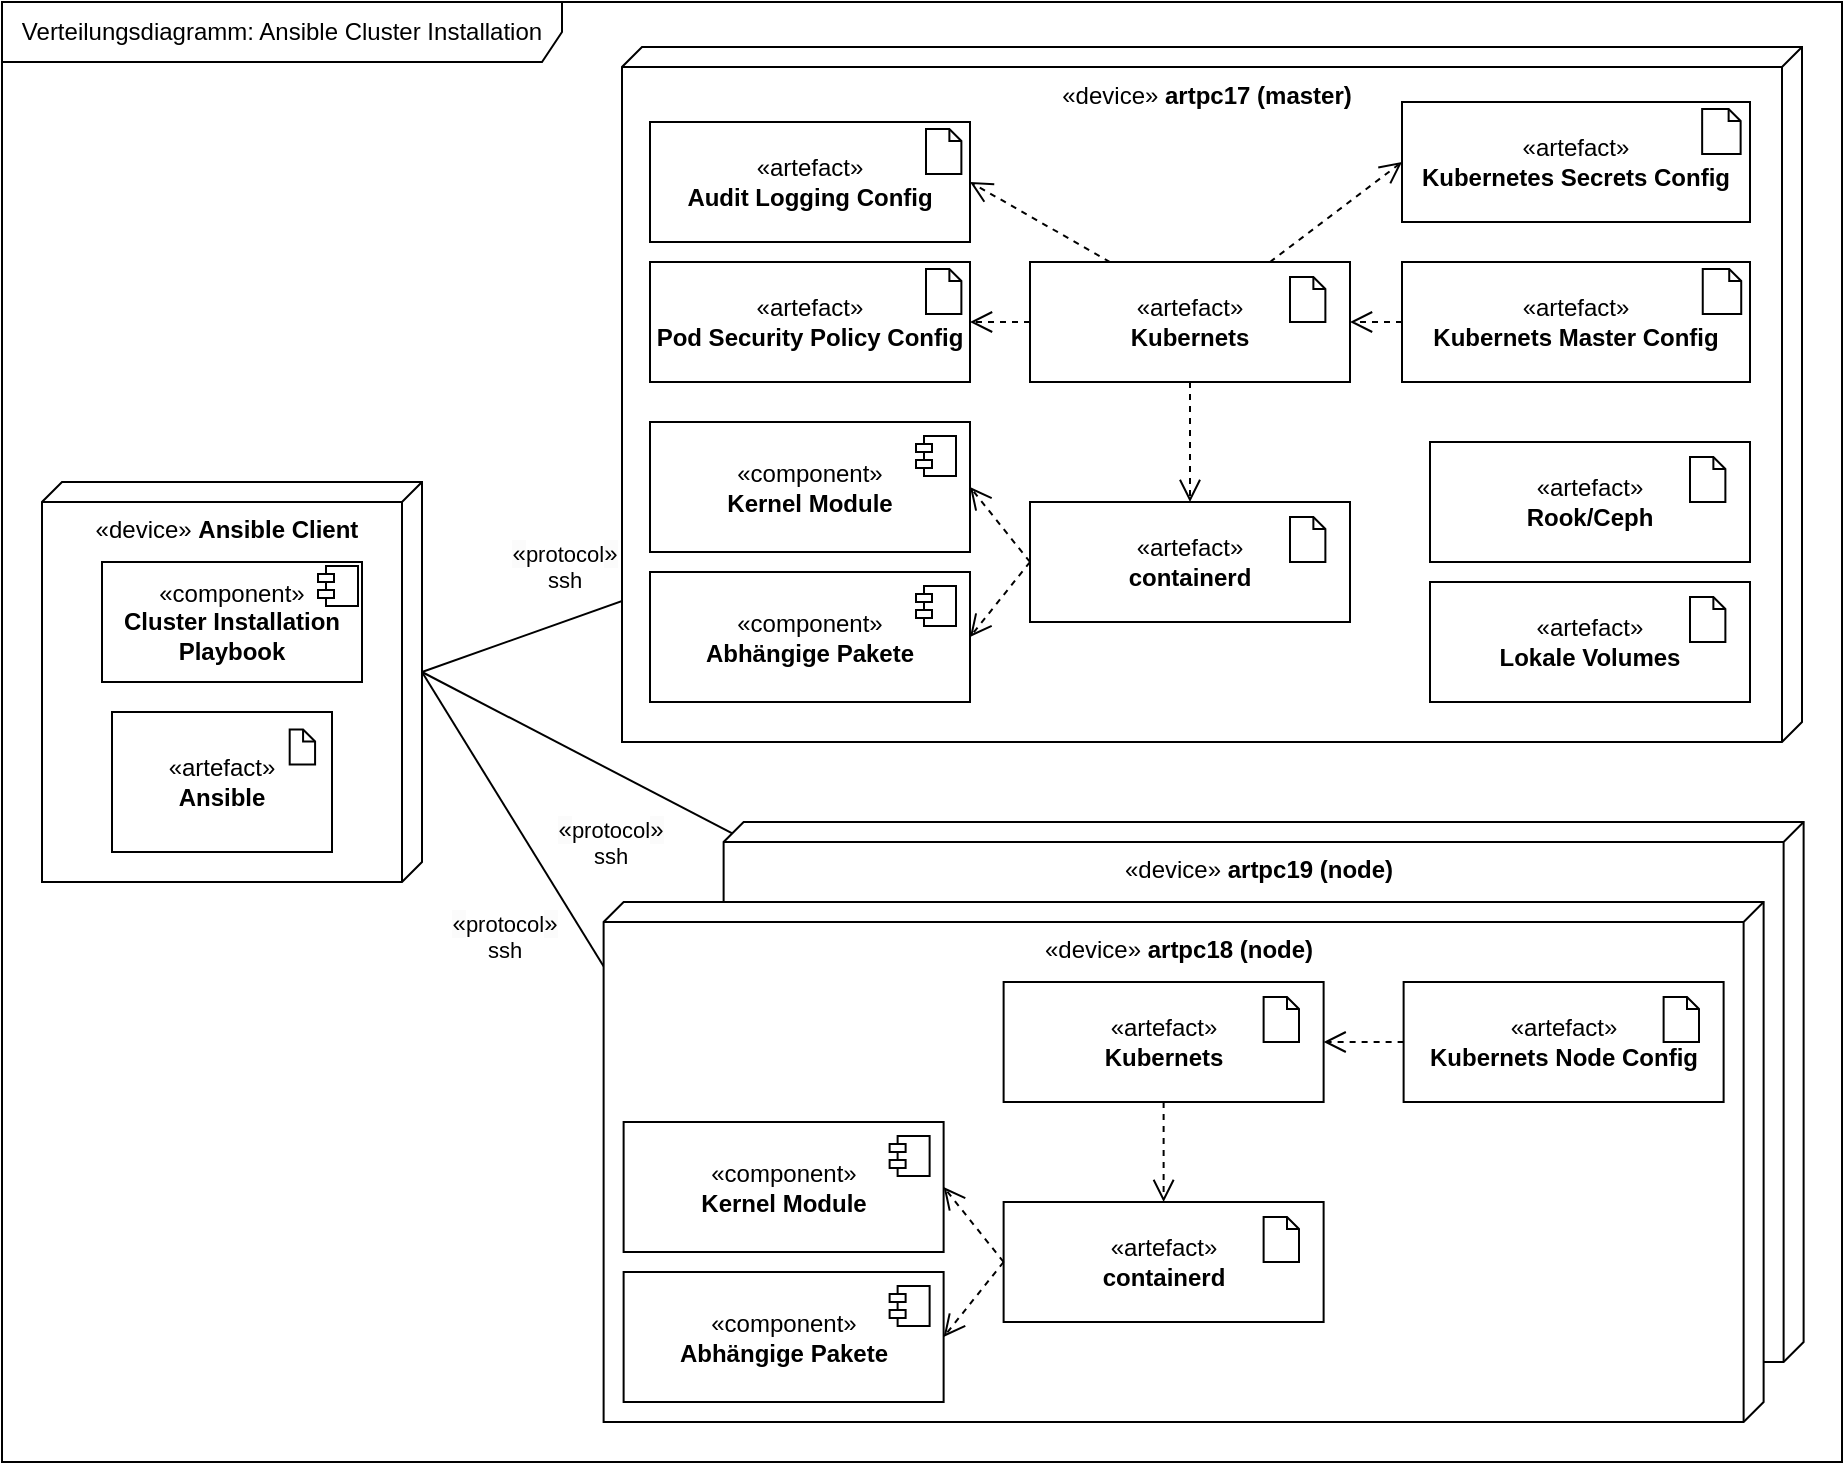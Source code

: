 <mxfile version="26.0.6">
  <diagram name="Seite-1" id="A0pkDDE6jEZHcWXAts2Y">
    <mxGraphModel dx="1224" dy="761" grid="1" gridSize="10" guides="1" tooltips="1" connect="1" arrows="1" fold="1" page="1" pageScale="1" pageWidth="827" pageHeight="1169" math="0" shadow="0">
      <root>
        <mxCell id="0" />
        <mxCell id="1" parent="0" />
        <mxCell id="9Gt_7CjTLpqSlknvuRTy-28" style="rounded=0;orthogonalLoop=1;jettySize=auto;html=1;exitX=0;exitY=0;exitDx=95;exitDy=0;exitPerimeter=0;entryX=0;entryY=0;entryDx=135;entryDy=190;entryPerimeter=0;endArrow=none;endFill=0;" parent="1" source="9Gt_7CjTLpqSlknvuRTy-60" target="9Gt_7CjTLpqSlknvuRTy-34" edge="1">
          <mxGeometry relative="1" as="geometry">
            <mxPoint x="300" y="305" as="sourcePoint" />
          </mxGeometry>
        </mxCell>
        <mxCell id="9Gt_7CjTLpqSlknvuRTy-29" value="&lt;span style=&quot;font-size: 12px; text-wrap: wrap; background-color: rgb(251, 251, 251);&quot;&gt;«&lt;/span&gt;protocol&lt;span style=&quot;font-size: 12px; text-wrap: wrap; background-color: rgb(251, 251, 251);&quot;&gt;»&lt;/span&gt;&lt;br&gt;ssh" style="edgeLabel;html=1;align=center;verticalAlign=middle;resizable=0;points=[];" parent="9Gt_7CjTLpqSlknvuRTy-28" vertex="1" connectable="0">
          <mxGeometry x="0.06" y="4" relative="1" as="geometry">
            <mxPoint x="-216" y="3" as="offset" />
          </mxGeometry>
        </mxCell>
        <mxCell id="9Gt_7CjTLpqSlknvuRTy-67" value="«device»&amp;nbsp;&lt;b&gt;artpc19 (node)&lt;/b&gt;" style="verticalAlign=top;align=center;shape=cube;size=10;direction=south;html=1;boundedLbl=1;spacingLeft=5;whiteSpace=wrap;" parent="1" vertex="1">
          <mxGeometry x="450.81" y="430" width="540" height="270" as="geometry" />
        </mxCell>
        <mxCell id="9Gt_7CjTLpqSlknvuRTy-30" value="&lt;span style=&quot;font-size: 12px; text-wrap: wrap; background-color: rgb(251, 251, 251);&quot;&gt;«&lt;/span&gt;protocol&lt;span style=&quot;font-size: 12px; text-wrap: wrap; background-color: rgb(251, 251, 251);&quot;&gt;»&lt;/span&gt;&lt;br&gt;ssh" style="rounded=0;orthogonalLoop=1;jettySize=auto;html=1;exitX=0;exitY=0;exitDx=95;exitDy=0;exitPerimeter=0;entryX=0.142;entryY=0.995;entryDx=0;entryDy=0;entryPerimeter=0;endArrow=none;endFill=0;" parent="1" source="9Gt_7CjTLpqSlknvuRTy-60" target="9Gt_7CjTLpqSlknvuRTy-34" edge="1">
          <mxGeometry x="0.362" y="35" relative="1" as="geometry">
            <mxPoint x="300" y="305" as="sourcePoint" />
            <mxPoint x="610" y="355" as="targetPoint" />
            <mxPoint as="offset" />
          </mxGeometry>
        </mxCell>
        <mxCell id="9Gt_7CjTLpqSlknvuRTy-31" style="rounded=0;orthogonalLoop=1;jettySize=auto;html=1;exitX=0;exitY=0;exitDx=95;exitDy=0;exitPerimeter=0;entryX=0;entryY=0;entryDx=135;entryDy=190;entryPerimeter=0;endArrow=none;endFill=0;" parent="1" source="9Gt_7CjTLpqSlknvuRTy-60" target="9Gt_7CjTLpqSlknvuRTy-52" edge="1">
          <mxGeometry relative="1" as="geometry">
            <mxPoint x="300" y="305" as="sourcePoint" />
            <mxPoint x="480" y="120" as="targetPoint" />
          </mxGeometry>
        </mxCell>
        <mxCell id="9Gt_7CjTLpqSlknvuRTy-32" value="&lt;span style=&quot;font-size: 12px; text-wrap: wrap; background-color: rgb(251, 251, 251);&quot;&gt;«&lt;/span&gt;protocol&lt;span style=&quot;font-size: 12px; text-wrap: wrap; background-color: rgb(251, 251, 251);&quot;&gt;»&lt;/span&gt;&lt;br&gt;ssh" style="edgeLabel;html=1;align=center;verticalAlign=middle;resizable=0;points=[];" parent="9Gt_7CjTLpqSlknvuRTy-31" vertex="1" connectable="0">
          <mxGeometry x="0.134" relative="1" as="geometry">
            <mxPoint x="-213" y="47" as="offset" />
          </mxGeometry>
        </mxCell>
        <mxCell id="9Gt_7CjTLpqSlknvuRTy-60" value="«device»&amp;nbsp;&lt;b&gt;Ansible Client&lt;/b&gt;" style="verticalAlign=top;align=center;shape=cube;size=10;direction=south;html=1;boundedLbl=1;spacingLeft=5;whiteSpace=wrap;" parent="1" vertex="1">
          <mxGeometry x="110" y="260" width="190" height="200" as="geometry" />
        </mxCell>
        <mxCell id="9Gt_7CjTLpqSlknvuRTy-61" value="«component»&lt;br&gt;&lt;b&gt;Cluster Installation Playbook&lt;/b&gt;" style="html=1;dropTarget=0;whiteSpace=wrap;" parent="1" vertex="1">
          <mxGeometry x="140" y="300" width="130" height="60" as="geometry" />
        </mxCell>
        <mxCell id="9Gt_7CjTLpqSlknvuRTy-62" value="" style="shape=module;jettyWidth=8;jettyHeight=4;" parent="9Gt_7CjTLpqSlknvuRTy-61" vertex="1">
          <mxGeometry x="1" width="20" height="20" relative="1" as="geometry">
            <mxPoint x="-22" y="2" as="offset" />
          </mxGeometry>
        </mxCell>
        <mxCell id="9Gt_7CjTLpqSlknvuRTy-63" value="" style="group" parent="1" vertex="1" connectable="0">
          <mxGeometry x="145" y="375" width="110" height="70" as="geometry" />
        </mxCell>
        <mxCell id="9Gt_7CjTLpqSlknvuRTy-64" value="«artefact»&lt;br&gt;&lt;b&gt;Ansible&lt;/b&gt;" style="html=1;dropTarget=0;whiteSpace=wrap;" parent="9Gt_7CjTLpqSlknvuRTy-63" vertex="1">
          <mxGeometry width="110" height="70" as="geometry" />
        </mxCell>
        <mxCell id="9Gt_7CjTLpqSlknvuRTy-65" value="" style="shape=note2;boundedLbl=1;whiteSpace=wrap;html=1;size=6;verticalAlign=top;align=left;spacingLeft=5;" parent="9Gt_7CjTLpqSlknvuRTy-63" vertex="1">
          <mxGeometry x="88.846" y="8.75" width="12.692" height="17.5" as="geometry" />
        </mxCell>
        <mxCell id="9Gt_7CjTLpqSlknvuRTy-66" value="Verteilungsdiagramm: Ansible Cluster Installation" style="shape=umlFrame;whiteSpace=wrap;html=1;pointerEvents=0;width=280;height=30;" parent="1" vertex="1">
          <mxGeometry x="90" y="20" width="920" height="730" as="geometry" />
        </mxCell>
        <mxCell id="9Gt_7CjTLpqSlknvuRTy-34" value="«device»&amp;nbsp;&lt;b&gt;artpc18 (node)&lt;/b&gt;" style="verticalAlign=top;align=center;shape=cube;size=10;direction=south;html=1;boundedLbl=1;spacingLeft=5;whiteSpace=wrap;" parent="1" vertex="1">
          <mxGeometry x="390.81" y="470" width="580" height="260" as="geometry" />
        </mxCell>
        <mxCell id="9Gt_7CjTLpqSlknvuRTy-35" value="«component»&lt;br&gt;&lt;b&gt;Abhängige Pakete&lt;/b&gt;" style="html=1;dropTarget=0;whiteSpace=wrap;" parent="1" vertex="1">
          <mxGeometry x="400.81" y="655" width="160" height="65" as="geometry" />
        </mxCell>
        <mxCell id="9Gt_7CjTLpqSlknvuRTy-36" value="" style="shape=module;jettyWidth=8;jettyHeight=4;" parent="9Gt_7CjTLpqSlknvuRTy-35" vertex="1">
          <mxGeometry x="1" width="20" height="20" relative="1" as="geometry">
            <mxPoint x="-27" y="7" as="offset" />
          </mxGeometry>
        </mxCell>
        <mxCell id="9Gt_7CjTLpqSlknvuRTy-37" value="«component»&lt;br&gt;&lt;b&gt;Kernel Module&lt;/b&gt;" style="html=1;dropTarget=0;whiteSpace=wrap;" parent="1" vertex="1">
          <mxGeometry x="400.81" y="580" width="160" height="65" as="geometry" />
        </mxCell>
        <mxCell id="9Gt_7CjTLpqSlknvuRTy-38" value="" style="shape=module;jettyWidth=8;jettyHeight=4;" parent="9Gt_7CjTLpqSlknvuRTy-37" vertex="1">
          <mxGeometry x="1" width="20" height="20" relative="1" as="geometry">
            <mxPoint x="-27" y="7" as="offset" />
          </mxGeometry>
        </mxCell>
        <mxCell id="9Gt_7CjTLpqSlknvuRTy-39" value="" style="group" parent="1" vertex="1" connectable="0">
          <mxGeometry x="590.81" y="620" width="160" height="60" as="geometry" />
        </mxCell>
        <mxCell id="9Gt_7CjTLpqSlknvuRTy-40" value="«artefact»&lt;br&gt;&lt;b&gt;containerd&lt;/b&gt;" style="html=1;dropTarget=0;whiteSpace=wrap;" parent="9Gt_7CjTLpqSlknvuRTy-39" vertex="1">
          <mxGeometry width="160" height="60" as="geometry" />
        </mxCell>
        <mxCell id="9Gt_7CjTLpqSlknvuRTy-41" value="" style="shape=note2;boundedLbl=1;whiteSpace=wrap;html=1;size=6;verticalAlign=top;align=left;spacingLeft=5;" parent="9Gt_7CjTLpqSlknvuRTy-39" vertex="1">
          <mxGeometry x="130" y="7.5" width="17.69" height="22.5" as="geometry" />
        </mxCell>
        <mxCell id="9Gt_7CjTLpqSlknvuRTy-52" value="«device»&amp;nbsp;&lt;b&gt;artpc17 (master)&lt;/b&gt;" style="verticalAlign=top;align=center;shape=cube;size=10;direction=south;html=1;boundedLbl=1;spacingLeft=5;whiteSpace=wrap;" parent="1" vertex="1">
          <mxGeometry x="400" y="42.5" width="590" height="347.5" as="geometry" />
        </mxCell>
        <mxCell id="9Gt_7CjTLpqSlknvuRTy-69" value="" style="group" parent="1" vertex="1" connectable="0">
          <mxGeometry x="590.81" y="510" width="160" height="60" as="geometry" />
        </mxCell>
        <mxCell id="9Gt_7CjTLpqSlknvuRTy-70" value="«artefact»&lt;br&gt;&lt;b&gt;Kubernets&lt;/b&gt;" style="html=1;dropTarget=0;whiteSpace=wrap;" parent="9Gt_7CjTLpqSlknvuRTy-69" vertex="1">
          <mxGeometry width="160" height="60" as="geometry" />
        </mxCell>
        <mxCell id="9Gt_7CjTLpqSlknvuRTy-71" value="" style="shape=note2;boundedLbl=1;whiteSpace=wrap;html=1;size=6;verticalAlign=top;align=left;spacingLeft=5;" parent="9Gt_7CjTLpqSlknvuRTy-69" vertex="1">
          <mxGeometry x="130" y="7.5" width="17.69" height="22.5" as="geometry" />
        </mxCell>
        <mxCell id="9Gt_7CjTLpqSlknvuRTy-72" value="" style="group" parent="1" vertex="1" connectable="0">
          <mxGeometry x="790.81" y="510" width="160" height="60" as="geometry" />
        </mxCell>
        <mxCell id="9Gt_7CjTLpqSlknvuRTy-73" value="«artefact»&lt;br&gt;&lt;b&gt;Kubernets Node Config&lt;/b&gt;" style="html=1;dropTarget=0;whiteSpace=wrap;" parent="9Gt_7CjTLpqSlknvuRTy-72" vertex="1">
          <mxGeometry width="160" height="60" as="geometry" />
        </mxCell>
        <mxCell id="9Gt_7CjTLpqSlknvuRTy-74" value="" style="shape=note2;boundedLbl=1;whiteSpace=wrap;html=1;size=6;verticalAlign=top;align=left;spacingLeft=5;" parent="9Gt_7CjTLpqSlknvuRTy-72" vertex="1">
          <mxGeometry x="130" y="7.5" width="17.69" height="22.5" as="geometry" />
        </mxCell>
        <mxCell id="9Gt_7CjTLpqSlknvuRTy-81" style="rounded=0;orthogonalLoop=1;jettySize=auto;html=1;exitX=0;exitY=0.5;exitDx=0;exitDy=0;entryX=1;entryY=0.5;entryDx=0;entryDy=0;dashed=1;endArrow=open;endFill=0;endSize=9;" parent="1" source="9Gt_7CjTLpqSlknvuRTy-73" target="9Gt_7CjTLpqSlknvuRTy-70" edge="1">
          <mxGeometry relative="1" as="geometry">
            <Array as="points">
              <mxPoint x="770.81" y="540" />
            </Array>
          </mxGeometry>
        </mxCell>
        <mxCell id="9Gt_7CjTLpqSlknvuRTy-82" style="rounded=0;orthogonalLoop=1;jettySize=auto;html=1;exitX=0;exitY=0.5;exitDx=0;exitDy=0;entryX=1;entryY=0.5;entryDx=0;entryDy=0;dashed=1;endArrow=open;endFill=0;endSize=9;" parent="1" source="9Gt_7CjTLpqSlknvuRTy-40" target="9Gt_7CjTLpqSlknvuRTy-37" edge="1">
          <mxGeometry relative="1" as="geometry">
            <mxPoint x="800.81" y="550" as="sourcePoint" />
            <mxPoint x="760.81" y="550" as="targetPoint" />
            <Array as="points" />
          </mxGeometry>
        </mxCell>
        <mxCell id="9Gt_7CjTLpqSlknvuRTy-83" style="rounded=0;orthogonalLoop=1;jettySize=auto;html=1;exitX=0;exitY=0.5;exitDx=0;exitDy=0;entryX=1;entryY=0.5;entryDx=0;entryDy=0;dashed=1;endArrow=open;endFill=0;endSize=9;" parent="1" source="9Gt_7CjTLpqSlknvuRTy-40" target="9Gt_7CjTLpqSlknvuRTy-35" edge="1">
          <mxGeometry relative="1" as="geometry">
            <mxPoint x="600.81" y="660" as="sourcePoint" />
            <mxPoint x="570.81" y="623" as="targetPoint" />
            <Array as="points" />
          </mxGeometry>
        </mxCell>
        <mxCell id="9Gt_7CjTLpqSlknvuRTy-84" style="rounded=0;orthogonalLoop=1;jettySize=auto;html=1;exitX=0.5;exitY=1;exitDx=0;exitDy=0;entryX=0.5;entryY=0;entryDx=0;entryDy=0;dashed=1;endArrow=open;endFill=0;endSize=9;" parent="1" source="9Gt_7CjTLpqSlknvuRTy-70" target="9Gt_7CjTLpqSlknvuRTy-40" edge="1">
          <mxGeometry relative="1" as="geometry">
            <mxPoint x="610.81" y="670" as="sourcePoint" />
            <mxPoint x="580.81" y="633" as="targetPoint" />
            <Array as="points" />
          </mxGeometry>
        </mxCell>
        <mxCell id="9Gt_7CjTLpqSlknvuRTy-108" value="«component»&lt;br&gt;&lt;b&gt;Abhängige Pakete&lt;/b&gt;" style="html=1;dropTarget=0;whiteSpace=wrap;" parent="1" vertex="1">
          <mxGeometry x="414" y="305" width="160" height="65" as="geometry" />
        </mxCell>
        <mxCell id="9Gt_7CjTLpqSlknvuRTy-109" value="" style="shape=module;jettyWidth=8;jettyHeight=4;" parent="9Gt_7CjTLpqSlknvuRTy-108" vertex="1">
          <mxGeometry x="1" width="20" height="20" relative="1" as="geometry">
            <mxPoint x="-27" y="7" as="offset" />
          </mxGeometry>
        </mxCell>
        <mxCell id="9Gt_7CjTLpqSlknvuRTy-110" value="«component»&lt;br&gt;&lt;b&gt;Kernel Module&lt;/b&gt;" style="html=1;dropTarget=0;whiteSpace=wrap;" parent="1" vertex="1">
          <mxGeometry x="414" y="230" width="160" height="65" as="geometry" />
        </mxCell>
        <mxCell id="9Gt_7CjTLpqSlknvuRTy-111" value="" style="shape=module;jettyWidth=8;jettyHeight=4;" parent="9Gt_7CjTLpqSlknvuRTy-110" vertex="1">
          <mxGeometry x="1" width="20" height="20" relative="1" as="geometry">
            <mxPoint x="-27" y="7" as="offset" />
          </mxGeometry>
        </mxCell>
        <mxCell id="9Gt_7CjTLpqSlknvuRTy-112" value="" style="group" parent="1" vertex="1" connectable="0">
          <mxGeometry x="604" y="270" width="160" height="60" as="geometry" />
        </mxCell>
        <mxCell id="9Gt_7CjTLpqSlknvuRTy-113" value="«artefact»&lt;br&gt;&lt;b&gt;containerd&lt;/b&gt;" style="html=1;dropTarget=0;whiteSpace=wrap;" parent="9Gt_7CjTLpqSlknvuRTy-112" vertex="1">
          <mxGeometry width="160" height="60" as="geometry" />
        </mxCell>
        <mxCell id="9Gt_7CjTLpqSlknvuRTy-114" value="" style="shape=note2;boundedLbl=1;whiteSpace=wrap;html=1;size=6;verticalAlign=top;align=left;spacingLeft=5;" parent="9Gt_7CjTLpqSlknvuRTy-112" vertex="1">
          <mxGeometry x="130" y="7.5" width="17.69" height="22.5" as="geometry" />
        </mxCell>
        <mxCell id="9Gt_7CjTLpqSlknvuRTy-115" value="" style="group" parent="1" vertex="1" connectable="0">
          <mxGeometry x="604" y="150" width="160" height="60" as="geometry" />
        </mxCell>
        <mxCell id="9Gt_7CjTLpqSlknvuRTy-116" value="«artefact»&lt;br&gt;&lt;b&gt;Kubernets&lt;/b&gt;" style="html=1;dropTarget=0;whiteSpace=wrap;" parent="9Gt_7CjTLpqSlknvuRTy-115" vertex="1">
          <mxGeometry width="160" height="60" as="geometry" />
        </mxCell>
        <mxCell id="9Gt_7CjTLpqSlknvuRTy-117" value="" style="shape=note2;boundedLbl=1;whiteSpace=wrap;html=1;size=6;verticalAlign=top;align=left;spacingLeft=5;" parent="9Gt_7CjTLpqSlknvuRTy-115" vertex="1">
          <mxGeometry x="130" y="7.5" width="17.69" height="22.5" as="geometry" />
        </mxCell>
        <mxCell id="9Gt_7CjTLpqSlknvuRTy-118" value="" style="group" parent="1" vertex="1" connectable="0">
          <mxGeometry x="790" y="150" width="174" height="60" as="geometry" />
        </mxCell>
        <mxCell id="9Gt_7CjTLpqSlknvuRTy-119" value="«artefact»&lt;br&gt;&lt;b&gt;Kubernets Master Config&lt;/b&gt;" style="html=1;dropTarget=0;whiteSpace=wrap;" parent="9Gt_7CjTLpqSlknvuRTy-118" vertex="1">
          <mxGeometry width="174" height="60" as="geometry" />
        </mxCell>
        <mxCell id="9Gt_7CjTLpqSlknvuRTy-120" value="" style="shape=note2;boundedLbl=1;whiteSpace=wrap;html=1;size=6;verticalAlign=top;align=left;spacingLeft=5;" parent="9Gt_7CjTLpqSlknvuRTy-118" vertex="1">
          <mxGeometry x="150.375" y="3.5" width="19.238" height="22.5" as="geometry" />
        </mxCell>
        <mxCell id="9Gt_7CjTLpqSlknvuRTy-121" value="" style="group" parent="1" vertex="1" connectable="0">
          <mxGeometry x="804" y="240" width="160" height="60" as="geometry" />
        </mxCell>
        <mxCell id="9Gt_7CjTLpqSlknvuRTy-122" value="«artefact»&lt;br&gt;&lt;b&gt;Rook/Ceph&lt;/b&gt;" style="html=1;dropTarget=0;whiteSpace=wrap;" parent="9Gt_7CjTLpqSlknvuRTy-121" vertex="1">
          <mxGeometry width="160" height="60" as="geometry" />
        </mxCell>
        <mxCell id="9Gt_7CjTLpqSlknvuRTy-123" value="" style="shape=note2;boundedLbl=1;whiteSpace=wrap;html=1;size=6;verticalAlign=top;align=left;spacingLeft=5;" parent="9Gt_7CjTLpqSlknvuRTy-121" vertex="1">
          <mxGeometry x="130" y="7.5" width="17.69" height="22.5" as="geometry" />
        </mxCell>
        <mxCell id="9Gt_7CjTLpqSlknvuRTy-124" value="" style="group" parent="1" vertex="1" connectable="0">
          <mxGeometry x="804" y="310" width="160" height="60" as="geometry" />
        </mxCell>
        <mxCell id="9Gt_7CjTLpqSlknvuRTy-125" value="«artefact»&lt;br&gt;&lt;b&gt;Lokale Volumes&lt;/b&gt;" style="html=1;dropTarget=0;whiteSpace=wrap;" parent="9Gt_7CjTLpqSlknvuRTy-124" vertex="1">
          <mxGeometry width="160" height="60" as="geometry" />
        </mxCell>
        <mxCell id="9Gt_7CjTLpqSlknvuRTy-126" value="" style="shape=note2;boundedLbl=1;whiteSpace=wrap;html=1;size=6;verticalAlign=top;align=left;spacingLeft=5;" parent="9Gt_7CjTLpqSlknvuRTy-124" vertex="1">
          <mxGeometry x="130" y="7.5" width="17.69" height="22.5" as="geometry" />
        </mxCell>
        <mxCell id="9Gt_7CjTLpqSlknvuRTy-127" style="rounded=0;orthogonalLoop=1;jettySize=auto;html=1;exitX=0;exitY=0.5;exitDx=0;exitDy=0;entryX=1;entryY=0.5;entryDx=0;entryDy=0;dashed=1;endArrow=open;endFill=0;endSize=9;" parent="1" source="9Gt_7CjTLpqSlknvuRTy-119" target="9Gt_7CjTLpqSlknvuRTy-116" edge="1">
          <mxGeometry relative="1" as="geometry">
            <Array as="points" />
          </mxGeometry>
        </mxCell>
        <mxCell id="9Gt_7CjTLpqSlknvuRTy-128" style="rounded=0;orthogonalLoop=1;jettySize=auto;html=1;exitX=0;exitY=0.5;exitDx=0;exitDy=0;entryX=1;entryY=0.5;entryDx=0;entryDy=0;dashed=1;endArrow=open;endFill=0;endSize=9;" parent="1" source="9Gt_7CjTLpqSlknvuRTy-113" target="9Gt_7CjTLpqSlknvuRTy-110" edge="1">
          <mxGeometry relative="1" as="geometry">
            <mxPoint x="814" y="200" as="sourcePoint" />
            <mxPoint x="774" y="200" as="targetPoint" />
            <Array as="points" />
          </mxGeometry>
        </mxCell>
        <mxCell id="9Gt_7CjTLpqSlknvuRTy-129" style="rounded=0;orthogonalLoop=1;jettySize=auto;html=1;exitX=0;exitY=0.5;exitDx=0;exitDy=0;entryX=1;entryY=0.5;entryDx=0;entryDy=0;dashed=1;endArrow=open;endFill=0;endSize=9;" parent="1" source="9Gt_7CjTLpqSlknvuRTy-113" target="9Gt_7CjTLpqSlknvuRTy-108" edge="1">
          <mxGeometry relative="1" as="geometry">
            <mxPoint x="614" y="310" as="sourcePoint" />
            <mxPoint x="584" y="273" as="targetPoint" />
            <Array as="points" />
          </mxGeometry>
        </mxCell>
        <mxCell id="9Gt_7CjTLpqSlknvuRTy-130" style="rounded=0;orthogonalLoop=1;jettySize=auto;html=1;exitX=0.5;exitY=1;exitDx=0;exitDy=0;entryX=0.5;entryY=0;entryDx=0;entryDy=0;dashed=1;endArrow=open;endFill=0;endSize=9;" parent="1" source="9Gt_7CjTLpqSlknvuRTy-116" target="9Gt_7CjTLpqSlknvuRTy-113" edge="1">
          <mxGeometry relative="1" as="geometry">
            <mxPoint x="624" y="253" as="sourcePoint" />
            <mxPoint x="594" y="216" as="targetPoint" />
            <Array as="points" />
          </mxGeometry>
        </mxCell>
        <mxCell id="9Gt_7CjTLpqSlknvuRTy-133" value="" style="group" parent="1" vertex="1" connectable="0">
          <mxGeometry x="414" y="80" width="160" height="60" as="geometry" />
        </mxCell>
        <mxCell id="9Gt_7CjTLpqSlknvuRTy-134" value="«artefact»&lt;br&gt;&lt;b&gt;Audit Logging Config&lt;/b&gt;" style="html=1;dropTarget=0;whiteSpace=wrap;" parent="9Gt_7CjTLpqSlknvuRTy-133" vertex="1">
          <mxGeometry width="160" height="60" as="geometry" />
        </mxCell>
        <mxCell id="9Gt_7CjTLpqSlknvuRTy-135" value="" style="shape=note2;boundedLbl=1;whiteSpace=wrap;html=1;size=6;verticalAlign=top;align=left;spacingLeft=5;" parent="9Gt_7CjTLpqSlknvuRTy-133" vertex="1">
          <mxGeometry x="138" y="3.5" width="17.69" height="22.5" as="geometry" />
        </mxCell>
        <mxCell id="9Gt_7CjTLpqSlknvuRTy-136" value="" style="group" parent="1" vertex="1" connectable="0">
          <mxGeometry x="414" y="150" width="160" height="60" as="geometry" />
        </mxCell>
        <mxCell id="9Gt_7CjTLpqSlknvuRTy-137" value="«artefact»&lt;br&gt;&lt;b&gt;Pod Security Policy Config&lt;/b&gt;" style="html=1;dropTarget=0;whiteSpace=wrap;" parent="9Gt_7CjTLpqSlknvuRTy-136" vertex="1">
          <mxGeometry width="160" height="60" as="geometry" />
        </mxCell>
        <mxCell id="9Gt_7CjTLpqSlknvuRTy-138" value="" style="shape=note2;boundedLbl=1;whiteSpace=wrap;html=1;size=6;verticalAlign=top;align=left;spacingLeft=5;" parent="9Gt_7CjTLpqSlknvuRTy-136" vertex="1">
          <mxGeometry x="138" y="3.5" width="17.69" height="22.5" as="geometry" />
        </mxCell>
        <mxCell id="9Gt_7CjTLpqSlknvuRTy-139" value="" style="group" parent="1" vertex="1" connectable="0">
          <mxGeometry x="790" y="70" width="174" height="60" as="geometry" />
        </mxCell>
        <mxCell id="9Gt_7CjTLpqSlknvuRTy-140" value="«artefact»&lt;br&gt;&lt;b&gt;Kubernetes Secrets Config&lt;/b&gt;" style="html=1;dropTarget=0;whiteSpace=wrap;" parent="9Gt_7CjTLpqSlknvuRTy-139" vertex="1">
          <mxGeometry width="174" height="60" as="geometry" />
        </mxCell>
        <mxCell id="9Gt_7CjTLpqSlknvuRTy-141" value="" style="shape=note2;boundedLbl=1;whiteSpace=wrap;html=1;size=6;verticalAlign=top;align=left;spacingLeft=5;" parent="9Gt_7CjTLpqSlknvuRTy-139" vertex="1">
          <mxGeometry x="150.075" y="3.5" width="19.238" height="22.5" as="geometry" />
        </mxCell>
        <mxCell id="9Gt_7CjTLpqSlknvuRTy-142" style="rounded=0;orthogonalLoop=1;jettySize=auto;html=1;exitX=0.75;exitY=0;exitDx=0;exitDy=0;entryX=0;entryY=0.5;entryDx=0;entryDy=0;dashed=1;endArrow=open;endFill=0;endSize=9;" parent="1" source="9Gt_7CjTLpqSlknvuRTy-116" target="9Gt_7CjTLpqSlknvuRTy-140" edge="1">
          <mxGeometry relative="1" as="geometry">
            <Array as="points" />
            <mxPoint x="814" y="190" as="sourcePoint" />
            <mxPoint x="774" y="190" as="targetPoint" />
          </mxGeometry>
        </mxCell>
        <mxCell id="9Gt_7CjTLpqSlknvuRTy-143" style="rounded=0;orthogonalLoop=1;jettySize=auto;html=1;exitX=0.25;exitY=0;exitDx=0;exitDy=0;entryX=1;entryY=0.5;entryDx=0;entryDy=0;dashed=1;endArrow=open;endFill=0;endSize=9;" parent="1" source="9Gt_7CjTLpqSlknvuRTy-116" target="9Gt_7CjTLpqSlknvuRTy-134" edge="1">
          <mxGeometry relative="1" as="geometry">
            <Array as="points" />
            <mxPoint x="734" y="160" as="sourcePoint" />
            <mxPoint x="810" y="110" as="targetPoint" />
          </mxGeometry>
        </mxCell>
        <mxCell id="9Gt_7CjTLpqSlknvuRTy-144" style="rounded=0;orthogonalLoop=1;jettySize=auto;html=1;exitX=0;exitY=0.5;exitDx=0;exitDy=0;entryX=1;entryY=0.5;entryDx=0;entryDy=0;dashed=1;endArrow=open;endFill=0;endSize=9;" parent="1" source="9Gt_7CjTLpqSlknvuRTy-116" target="9Gt_7CjTLpqSlknvuRTy-137" edge="1">
          <mxGeometry relative="1" as="geometry">
            <Array as="points" />
            <mxPoint x="654" y="160" as="sourcePoint" />
            <mxPoint x="584" y="120" as="targetPoint" />
          </mxGeometry>
        </mxCell>
      </root>
    </mxGraphModel>
  </diagram>
</mxfile>
